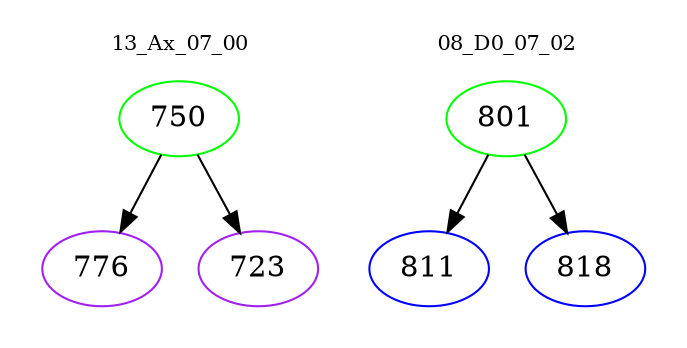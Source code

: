 digraph{
subgraph cluster_0 {
color = white
label = "13_Ax_07_00";
fontsize=10;
T0_750 [label="750", color="green"]
T0_750 -> T0_776 [color="black"]
T0_776 [label="776", color="purple"]
T0_750 -> T0_723 [color="black"]
T0_723 [label="723", color="purple"]
}
subgraph cluster_1 {
color = white
label = "08_D0_07_02";
fontsize=10;
T1_801 [label="801", color="green"]
T1_801 -> T1_811 [color="black"]
T1_811 [label="811", color="blue"]
T1_801 -> T1_818 [color="black"]
T1_818 [label="818", color="blue"]
}
}
